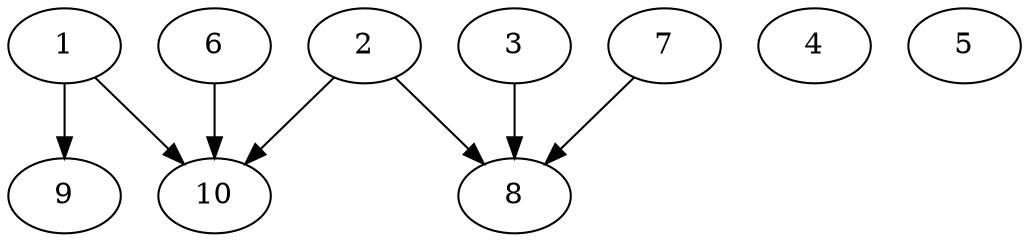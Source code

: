 // DAG automatically generated by daggen at Thu Oct  3 13:58:04 2019
// ./daggen --dot -n 10 --ccr 0.4 --fat 0.9 --regular 0.5 --density 0.7 --mindata 5242880 --maxdata 52428800 
digraph G {
  1 [size="40832000", alpha="0.09", expect_size="16332800"] 
  1 -> 9 [size ="16332800"]
  1 -> 10 [size ="16332800"]
  2 [size="88294400", alpha="0.01", expect_size="35317760"] 
  2 -> 8 [size ="35317760"]
  2 -> 10 [size ="35317760"]
  3 [size="27599360", alpha="0.16", expect_size="11039744"] 
  3 -> 8 [size ="11039744"]
  4 [size="50083840", alpha="0.04", expect_size="20033536"] 
  5 [size="117893120", alpha="0.09", expect_size="47157248"] 
  6 [size="54005760", alpha="0.09", expect_size="21602304"] 
  6 -> 10 [size ="21602304"]
  7 [size="37094400", alpha="0.01", expect_size="14837760"] 
  7 -> 8 [size ="14837760"]
  8 [size="87349760", alpha="0.03", expect_size="34939904"] 
  9 [size="25008640", alpha="0.05", expect_size="10003456"] 
  10 [size="14906880", alpha="0.16", expect_size="5962752"] 
}

